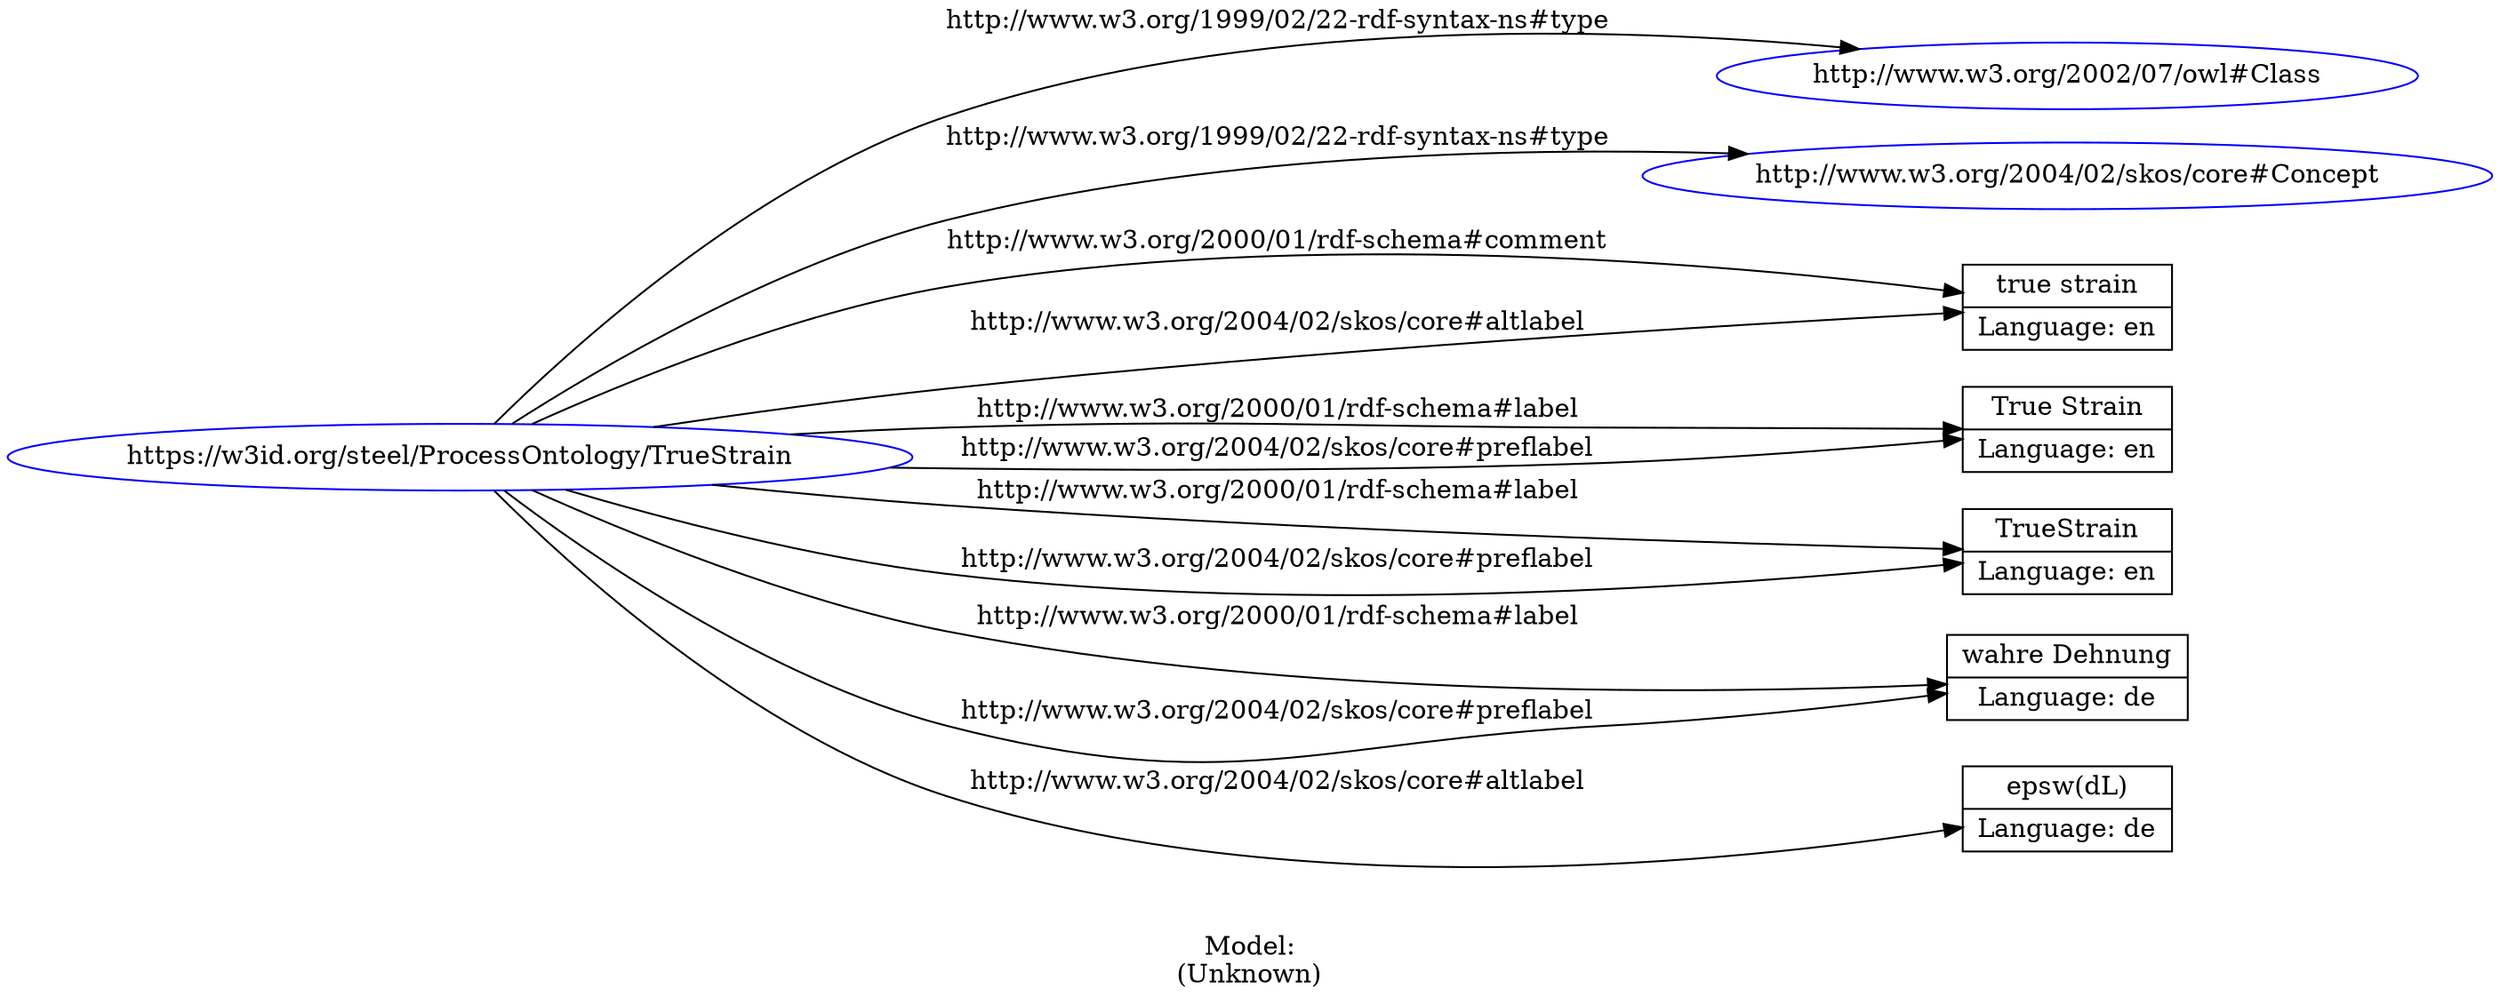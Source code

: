 digraph {
	rankdir = LR;
	charset="utf-8";

	"Rhttps://w3id.org/steel/ProcessOntology/TrueStrain" -> "Rhttp://www.w3.org/2002/07/owl#Class" [ label="http://www.w3.org/1999/02/22-rdf-syntax-ns#type" ];
	"Rhttps://w3id.org/steel/ProcessOntology/TrueStrain" -> "Rhttp://www.w3.org/2004/02/skos/core#Concept" [ label="http://www.w3.org/1999/02/22-rdf-syntax-ns#type" ];
	"Rhttps://w3id.org/steel/ProcessOntology/TrueStrain" -> "Ltrue strain|Language: en" [ label="http://www.w3.org/2000/01/rdf-schema#comment" ];
	"Rhttps://w3id.org/steel/ProcessOntology/TrueStrain" -> "LTrue Strain|Language: en" [ label="http://www.w3.org/2000/01/rdf-schema#label" ];
	"Rhttps://w3id.org/steel/ProcessOntology/TrueStrain" -> "LTrueStrain|Language: en" [ label="http://www.w3.org/2000/01/rdf-schema#label" ];
	"Rhttps://w3id.org/steel/ProcessOntology/TrueStrain" -> "Lwahre Dehnung|Language: de" [ label="http://www.w3.org/2000/01/rdf-schema#label" ];
	"Rhttps://w3id.org/steel/ProcessOntology/TrueStrain" -> "Lepsw(dL)|Language: de" [ label="http://www.w3.org/2004/02/skos/core#altlabel" ];
	"Rhttps://w3id.org/steel/ProcessOntology/TrueStrain" -> "Ltrue strain|Language: en" [ label="http://www.w3.org/2004/02/skos/core#altlabel" ];
	"Rhttps://w3id.org/steel/ProcessOntology/TrueStrain" -> "LTrue Strain|Language: en" [ label="http://www.w3.org/2004/02/skos/core#preflabel" ];
	"Rhttps://w3id.org/steel/ProcessOntology/TrueStrain" -> "Lwahre Dehnung|Language: de" [ label="http://www.w3.org/2004/02/skos/core#preflabel" ];
	"Rhttps://w3id.org/steel/ProcessOntology/TrueStrain" -> "LTrueStrain|Language: en" [ label="http://www.w3.org/2004/02/skos/core#preflabel" ];

	// Resources
	"Rhttps://w3id.org/steel/ProcessOntology/TrueStrain" [ label="https://w3id.org/steel/ProcessOntology/TrueStrain", shape = ellipse, color = blue ];
	"Rhttp://www.w3.org/2002/07/owl#Class" [ label="http://www.w3.org/2002/07/owl#Class", shape = ellipse, color = blue ];
	"Rhttp://www.w3.org/2004/02/skos/core#Concept" [ label="http://www.w3.org/2004/02/skos/core#Concept", shape = ellipse, color = blue ];

	// Anonymous nodes

	// Literals
	"Ltrue strain|Language: en" [ label="true strain|Language: en", shape = record ];
	"LTrue Strain|Language: en" [ label="True Strain|Language: en", shape = record ];
	"LTrueStrain|Language: en" [ label="TrueStrain|Language: en", shape = record ];
	"Lwahre Dehnung|Language: de" [ label="wahre Dehnung|Language: de", shape = record ];
	"Lepsw(dL)|Language: de" [ label="epsw(dL)|Language: de", shape = record ];

	label="\n\nModel:\n(Unknown)";
}
